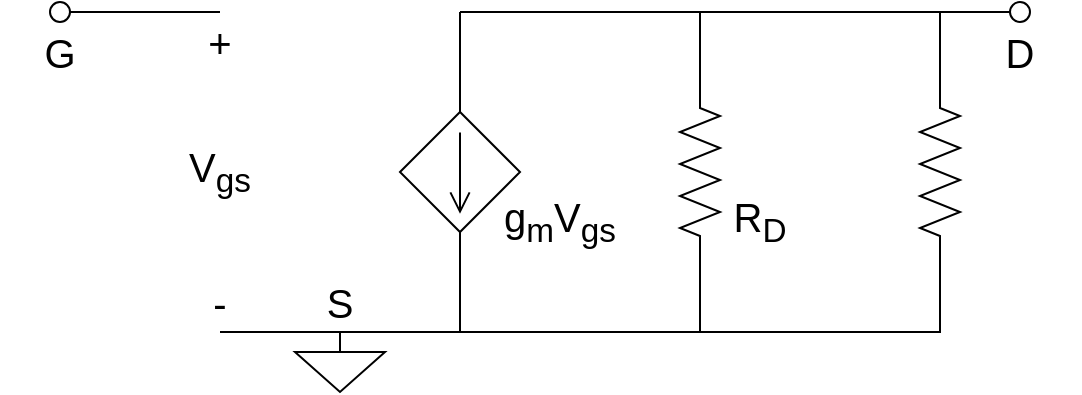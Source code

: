 <mxfile version="24.2.5" type="device">
  <diagram name="第 1 页" id="fzvI_zXPeQAbZ0AS45Lq">
    <mxGraphModel dx="454" dy="316" grid="1" gridSize="10" guides="1" tooltips="1" connect="1" arrows="1" fold="1" page="1" pageScale="1" pageWidth="827" pageHeight="1169" math="0" shadow="0">
      <root>
        <mxCell id="0" />
        <mxCell id="1" parent="0" />
        <mxCell id="wvqFgG10W-hMOH05-U5b-1" value="" style="pointerEvents=1;verticalLabelPosition=bottom;shadow=0;dashed=0;align=center;html=1;verticalAlign=top;shape=mxgraph.electrical.resistors.resistor_2;rotation=90;" vertex="1" parent="1">
          <mxGeometry x="380" y="235" width="100" height="20" as="geometry" />
        </mxCell>
        <mxCell id="wvqFgG10W-hMOH05-U5b-2" value="" style="pointerEvents=1;verticalLabelPosition=bottom;shadow=0;dashed=0;align=center;html=1;verticalAlign=top;shape=mxgraph.electrical.signal_sources.source;aspect=fixed;points=[[0.5,0,0],[1,0.5,0],[0.5,1,0],[0,0.5,0]];elSignalType=dc2;elSourceType=dependent;" vertex="1" parent="1">
          <mxGeometry x="280" y="215" width="60" height="60" as="geometry" />
        </mxCell>
        <mxCell id="wvqFgG10W-hMOH05-U5b-3" value="" style="endArrow=none;html=1;strokeWidth=1;rounded=0;" edge="1" parent="1">
          <mxGeometry width="100" relative="1" as="geometry">
            <mxPoint x="190" y="325" as="sourcePoint" />
            <mxPoint x="430" y="325" as="targetPoint" />
          </mxGeometry>
        </mxCell>
        <mxCell id="wvqFgG10W-hMOH05-U5b-4" value="" style="endArrow=none;html=1;strokeWidth=1;rounded=0;" edge="1" parent="1">
          <mxGeometry width="100" relative="1" as="geometry">
            <mxPoint x="110" y="165" as="sourcePoint" />
            <mxPoint x="190" y="165" as="targetPoint" />
          </mxGeometry>
        </mxCell>
        <mxCell id="wvqFgG10W-hMOH05-U5b-5" value="&lt;font style=&quot;font-size: 20px;&quot;&gt;+&lt;/font&gt;" style="text;html=1;align=center;verticalAlign=middle;whiteSpace=wrap;rounded=0;" vertex="1" parent="1">
          <mxGeometry x="160" y="165" width="60" height="30" as="geometry" />
        </mxCell>
        <mxCell id="wvqFgG10W-hMOH05-U5b-6" value="&lt;font style=&quot;font-size: 20px;&quot;&gt;-&lt;/font&gt;" style="text;html=1;align=center;verticalAlign=middle;whiteSpace=wrap;rounded=0;" vertex="1" parent="1">
          <mxGeometry x="160" y="295" width="60" height="30" as="geometry" />
        </mxCell>
        <mxCell id="wvqFgG10W-hMOH05-U5b-7" value="&lt;font style=&quot;font-size: 20px;&quot;&gt;g&lt;sub&gt;m&lt;/sub&gt;V&lt;sub&gt;gs&lt;/sub&gt;&lt;/font&gt;" style="text;html=1;align=center;verticalAlign=middle;whiteSpace=wrap;rounded=0;" vertex="1" parent="1">
          <mxGeometry x="330" y="255" width="60" height="30" as="geometry" />
        </mxCell>
        <mxCell id="wvqFgG10W-hMOH05-U5b-8" value="&lt;span style=&quot;font-size: 20px;&quot;&gt;R&lt;sub&gt;D&lt;/sub&gt;&lt;/span&gt;" style="text;html=1;align=center;verticalAlign=middle;whiteSpace=wrap;rounded=0;" vertex="1" parent="1">
          <mxGeometry x="430" y="255" width="60" height="30" as="geometry" />
        </mxCell>
        <mxCell id="wvqFgG10W-hMOH05-U5b-9" value="" style="endArrow=none;html=1;strokeWidth=1;rounded=0;entryX=0.5;entryY=1;entryDx=0;entryDy=0;entryPerimeter=0;" edge="1" parent="1" target="wvqFgG10W-hMOH05-U5b-2">
          <mxGeometry width="100" relative="1" as="geometry">
            <mxPoint x="310" y="325" as="sourcePoint" />
            <mxPoint x="280" y="235" as="targetPoint" />
          </mxGeometry>
        </mxCell>
        <mxCell id="wvqFgG10W-hMOH05-U5b-10" value="" style="endArrow=none;html=1;strokeWidth=1;rounded=0;entryX=1;entryY=0.5;entryDx=0;entryDy=0;entryPerimeter=0;" edge="1" parent="1" target="wvqFgG10W-hMOH05-U5b-1">
          <mxGeometry width="100" relative="1" as="geometry">
            <mxPoint x="430" y="325" as="sourcePoint" />
            <mxPoint x="280" y="235" as="targetPoint" />
          </mxGeometry>
        </mxCell>
        <mxCell id="wvqFgG10W-hMOH05-U5b-11" value="" style="endArrow=none;html=1;strokeWidth=1;rounded=0;" edge="1" parent="1">
          <mxGeometry width="100" relative="1" as="geometry">
            <mxPoint x="590" y="165" as="sourcePoint" />
            <mxPoint x="310" y="165" as="targetPoint" />
          </mxGeometry>
        </mxCell>
        <mxCell id="wvqFgG10W-hMOH05-U5b-12" value="" style="endArrow=none;html=1;strokeWidth=1;rounded=0;exitX=0.5;exitY=0;exitDx=0;exitDy=0;exitPerimeter=0;" edge="1" parent="1" source="wvqFgG10W-hMOH05-U5b-2">
          <mxGeometry width="100" relative="1" as="geometry">
            <mxPoint x="180" y="235" as="sourcePoint" />
            <mxPoint x="310" y="165" as="targetPoint" />
          </mxGeometry>
        </mxCell>
        <mxCell id="wvqFgG10W-hMOH05-U5b-13" value="" style="endArrow=none;html=1;strokeWidth=1;rounded=0;entryX=0;entryY=0.5;entryDx=0;entryDy=0;entryPerimeter=0;" edge="1" parent="1" target="wvqFgG10W-hMOH05-U5b-1">
          <mxGeometry width="100" relative="1" as="geometry">
            <mxPoint x="430" y="165" as="sourcePoint" />
            <mxPoint x="280" y="235" as="targetPoint" />
          </mxGeometry>
        </mxCell>
        <mxCell id="wvqFgG10W-hMOH05-U5b-14" value="" style="verticalLabelPosition=bottom;shadow=0;dashed=0;align=center;html=1;verticalAlign=top;strokeWidth=1;shape=ellipse;" vertex="1" parent="1">
          <mxGeometry x="585" y="160" width="10" height="10" as="geometry" />
        </mxCell>
        <mxCell id="wvqFgG10W-hMOH05-U5b-15" value="" style="verticalLabelPosition=bottom;shadow=0;dashed=0;align=center;html=1;verticalAlign=top;strokeWidth=1;shape=ellipse;" vertex="1" parent="1">
          <mxGeometry x="105" y="160" width="10" height="10" as="geometry" />
        </mxCell>
        <mxCell id="wvqFgG10W-hMOH05-U5b-16" value="&lt;font style=&quot;font-size: 20px;&quot;&gt;D&lt;/font&gt;" style="text;html=1;align=center;verticalAlign=middle;whiteSpace=wrap;rounded=0;" vertex="1" parent="1">
          <mxGeometry x="560" y="170" width="60" height="30" as="geometry" />
        </mxCell>
        <mxCell id="wvqFgG10W-hMOH05-U5b-17" value="&lt;font style=&quot;font-size: 20px;&quot;&gt;G&lt;/font&gt;" style="text;html=1;align=center;verticalAlign=middle;whiteSpace=wrap;rounded=0;" vertex="1" parent="1">
          <mxGeometry x="80" y="170" width="60" height="30" as="geometry" />
        </mxCell>
        <mxCell id="wvqFgG10W-hMOH05-U5b-18" value="&lt;font style=&quot;font-size: 20px;&quot;&gt;S&lt;/font&gt;" style="text;html=1;align=center;verticalAlign=middle;whiteSpace=wrap;rounded=0;" vertex="1" parent="1">
          <mxGeometry x="220" y="295" width="60" height="30" as="geometry" />
        </mxCell>
        <mxCell id="wvqFgG10W-hMOH05-U5b-19" value="&lt;font style=&quot;font-size: 20px;&quot;&gt;V&lt;sub&gt;gs&lt;/sub&gt;&lt;/font&gt;" style="text;html=1;align=center;verticalAlign=middle;whiteSpace=wrap;rounded=0;" vertex="1" parent="1">
          <mxGeometry x="160" y="230" width="60" height="30" as="geometry" />
        </mxCell>
        <mxCell id="wvqFgG10W-hMOH05-U5b-20" value="" style="pointerEvents=1;verticalLabelPosition=bottom;shadow=0;dashed=0;align=center;html=1;verticalAlign=top;shape=mxgraph.electrical.signal_sources.signal_ground;" vertex="1" parent="1">
          <mxGeometry x="227.5" y="325" width="45" height="30" as="geometry" />
        </mxCell>
        <mxCell id="wvqFgG10W-hMOH05-U5b-21" value="" style="pointerEvents=1;verticalLabelPosition=bottom;shadow=0;dashed=0;align=center;html=1;verticalAlign=top;shape=mxgraph.electrical.resistors.resistor_2;rotation=90;" vertex="1" parent="1">
          <mxGeometry x="500" y="235" width="100" height="20" as="geometry" />
        </mxCell>
        <mxCell id="wvqFgG10W-hMOH05-U5b-22" value="" style="endArrow=none;html=1;strokeWidth=1;rounded=0;entryX=0;entryY=0.5;entryDx=0;entryDy=0;entryPerimeter=0;" edge="1" parent="1" target="wvqFgG10W-hMOH05-U5b-21">
          <mxGeometry width="100" relative="1" as="geometry">
            <mxPoint x="550" y="165" as="sourcePoint" />
            <mxPoint x="520" y="270" as="targetPoint" />
          </mxGeometry>
        </mxCell>
        <mxCell id="wvqFgG10W-hMOH05-U5b-23" value="" style="endArrow=none;html=1;strokeWidth=1;rounded=0;entryX=1;entryY=0.5;entryDx=0;entryDy=0;entryPerimeter=0;" edge="1" parent="1" target="wvqFgG10W-hMOH05-U5b-21">
          <mxGeometry width="100" relative="1" as="geometry">
            <mxPoint x="430" y="325" as="sourcePoint" />
            <mxPoint x="510" y="220" as="targetPoint" />
            <Array as="points">
              <mxPoint x="550" y="325" />
            </Array>
          </mxGeometry>
        </mxCell>
      </root>
    </mxGraphModel>
  </diagram>
</mxfile>
